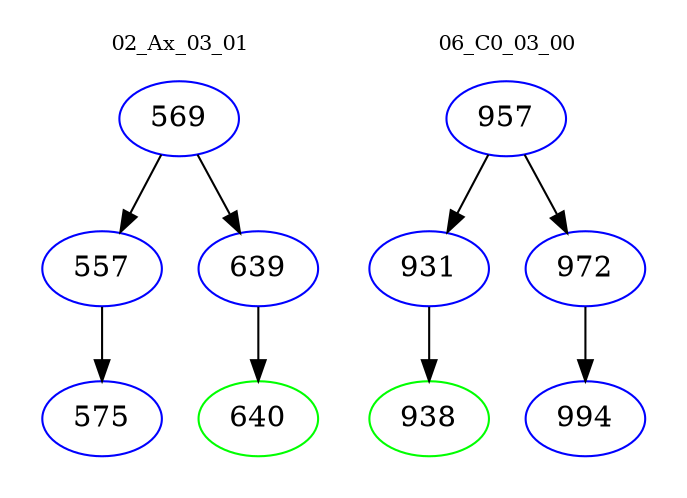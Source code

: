 digraph{
subgraph cluster_0 {
color = white
label = "02_Ax_03_01";
fontsize=10;
T0_569 [label="569", color="blue"]
T0_569 -> T0_557 [color="black"]
T0_557 [label="557", color="blue"]
T0_557 -> T0_575 [color="black"]
T0_575 [label="575", color="blue"]
T0_569 -> T0_639 [color="black"]
T0_639 [label="639", color="blue"]
T0_639 -> T0_640 [color="black"]
T0_640 [label="640", color="green"]
}
subgraph cluster_1 {
color = white
label = "06_C0_03_00";
fontsize=10;
T1_957 [label="957", color="blue"]
T1_957 -> T1_931 [color="black"]
T1_931 [label="931", color="blue"]
T1_931 -> T1_938 [color="black"]
T1_938 [label="938", color="green"]
T1_957 -> T1_972 [color="black"]
T1_972 [label="972", color="blue"]
T1_972 -> T1_994 [color="black"]
T1_994 [label="994", color="blue"]
}
}

